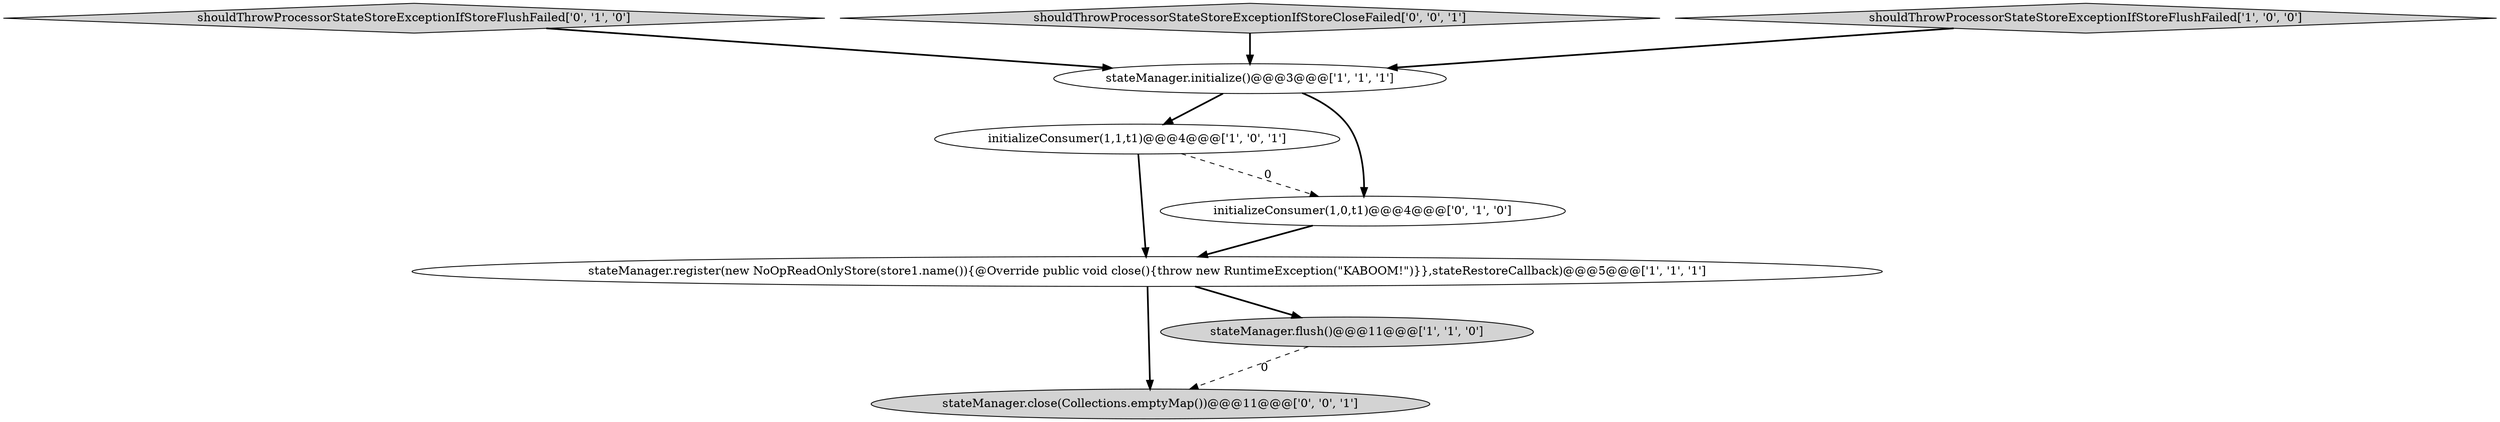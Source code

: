digraph {
6 [style = filled, label = "shouldThrowProcessorStateStoreExceptionIfStoreFlushFailed['0', '1', '0']", fillcolor = lightgray, shape = diamond image = "AAA0AAABBB2BBB"];
7 [style = filled, label = "shouldThrowProcessorStateStoreExceptionIfStoreCloseFailed['0', '0', '1']", fillcolor = lightgray, shape = diamond image = "AAA0AAABBB3BBB"];
1 [style = filled, label = "stateManager.initialize()@@@3@@@['1', '1', '1']", fillcolor = white, shape = ellipse image = "AAA0AAABBB1BBB"];
4 [style = filled, label = "stateManager.register(new NoOpReadOnlyStore(store1.name()){@Override public void close(){throw new RuntimeException(\"KABOOM!\")}},stateRestoreCallback)@@@5@@@['1', '1', '1']", fillcolor = white, shape = ellipse image = "AAA0AAABBB1BBB"];
0 [style = filled, label = "initializeConsumer(1,1,t1)@@@4@@@['1', '0', '1']", fillcolor = white, shape = ellipse image = "AAA0AAABBB1BBB"];
8 [style = filled, label = "stateManager.close(Collections.emptyMap())@@@11@@@['0', '0', '1']", fillcolor = lightgray, shape = ellipse image = "AAA0AAABBB3BBB"];
3 [style = filled, label = "stateManager.flush()@@@11@@@['1', '1', '0']", fillcolor = lightgray, shape = ellipse image = "AAA0AAABBB1BBB"];
2 [style = filled, label = "shouldThrowProcessorStateStoreExceptionIfStoreFlushFailed['1', '0', '0']", fillcolor = lightgray, shape = diamond image = "AAA0AAABBB1BBB"];
5 [style = filled, label = "initializeConsumer(1,0,t1)@@@4@@@['0', '1', '0']", fillcolor = white, shape = ellipse image = "AAA1AAABBB2BBB"];
7->1 [style = bold, label=""];
3->8 [style = dashed, label="0"];
0->4 [style = bold, label=""];
4->8 [style = bold, label=""];
4->3 [style = bold, label=""];
2->1 [style = bold, label=""];
6->1 [style = bold, label=""];
0->5 [style = dashed, label="0"];
5->4 [style = bold, label=""];
1->0 [style = bold, label=""];
1->5 [style = bold, label=""];
}
